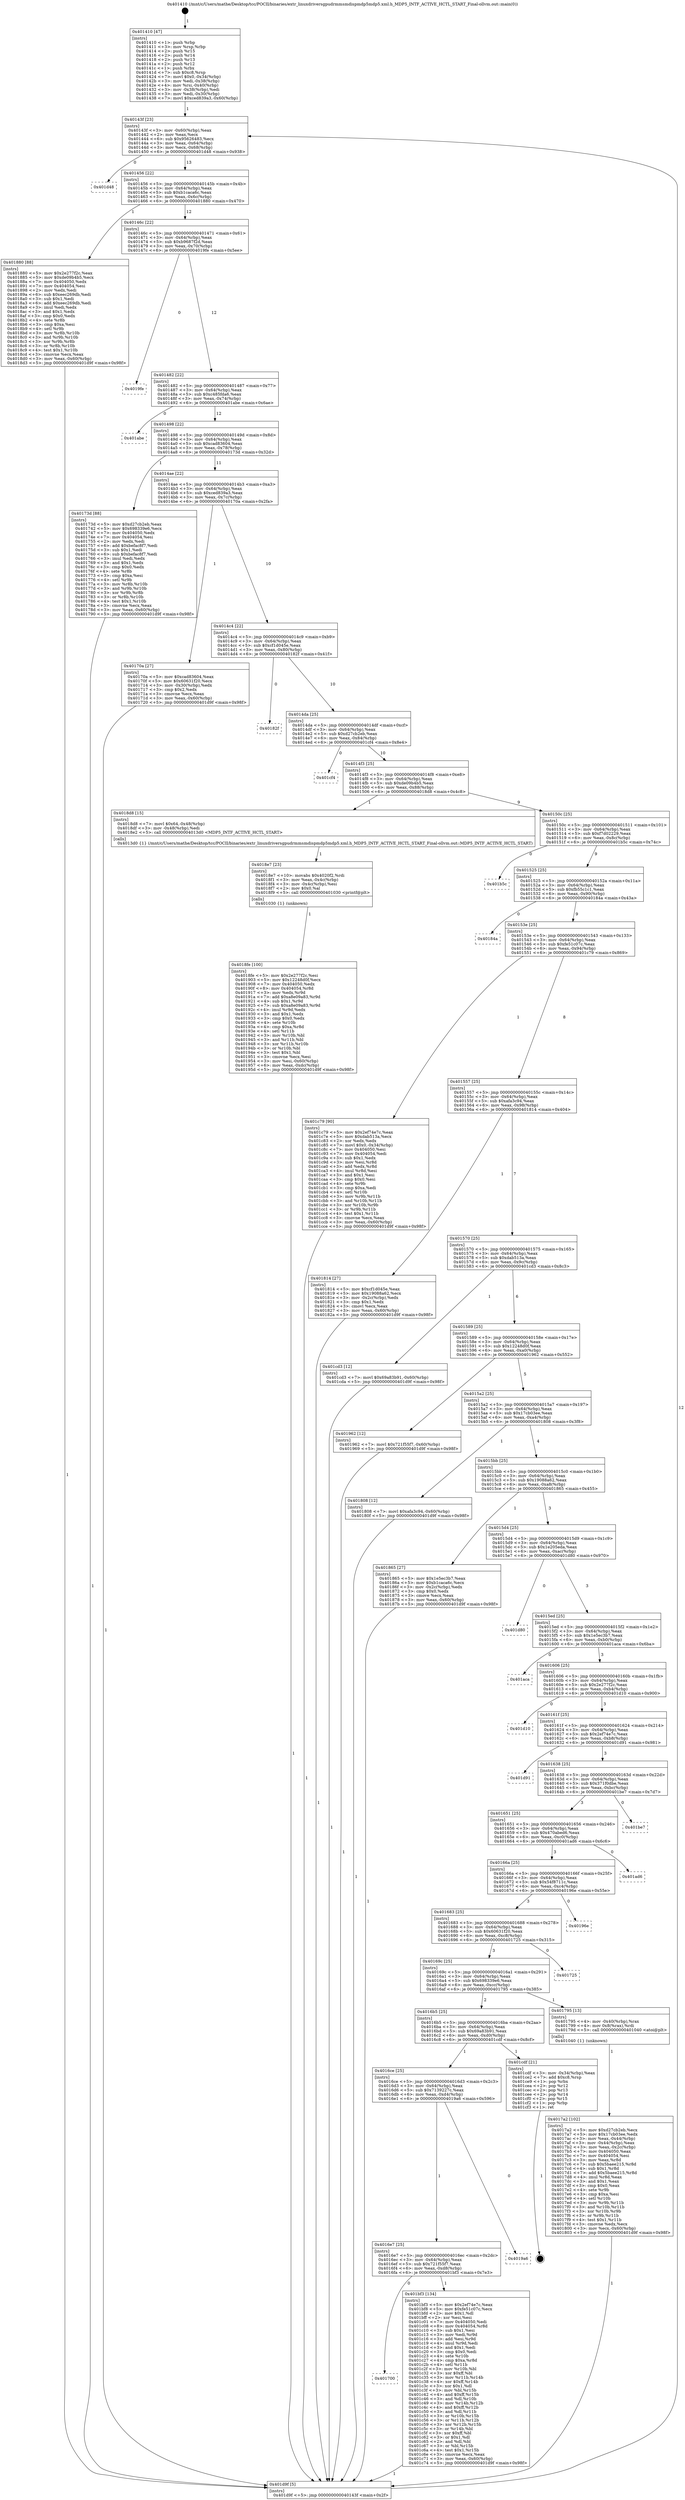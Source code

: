 digraph "0x401410" {
  label = "0x401410 (/mnt/c/Users/mathe/Desktop/tcc/POCII/binaries/extr_linuxdriversgpudrmmsmdispmdp5mdp5.xml.h_MDP5_INTF_ACTIVE_HCTL_START_Final-ollvm.out::main(0))"
  labelloc = "t"
  node[shape=record]

  Entry [label="",width=0.3,height=0.3,shape=circle,fillcolor=black,style=filled]
  "0x40143f" [label="{
     0x40143f [23]\l
     | [instrs]\l
     &nbsp;&nbsp;0x40143f \<+3\>: mov -0x60(%rbp),%eax\l
     &nbsp;&nbsp;0x401442 \<+2\>: mov %eax,%ecx\l
     &nbsp;&nbsp;0x401444 \<+6\>: sub $0x95626483,%ecx\l
     &nbsp;&nbsp;0x40144a \<+3\>: mov %eax,-0x64(%rbp)\l
     &nbsp;&nbsp;0x40144d \<+3\>: mov %ecx,-0x68(%rbp)\l
     &nbsp;&nbsp;0x401450 \<+6\>: je 0000000000401d48 \<main+0x938\>\l
  }"]
  "0x401d48" [label="{
     0x401d48\l
  }", style=dashed]
  "0x401456" [label="{
     0x401456 [22]\l
     | [instrs]\l
     &nbsp;&nbsp;0x401456 \<+5\>: jmp 000000000040145b \<main+0x4b\>\l
     &nbsp;&nbsp;0x40145b \<+3\>: mov -0x64(%rbp),%eax\l
     &nbsp;&nbsp;0x40145e \<+5\>: sub $0xb1caca6c,%eax\l
     &nbsp;&nbsp;0x401463 \<+3\>: mov %eax,-0x6c(%rbp)\l
     &nbsp;&nbsp;0x401466 \<+6\>: je 0000000000401880 \<main+0x470\>\l
  }"]
  Exit [label="",width=0.3,height=0.3,shape=circle,fillcolor=black,style=filled,peripheries=2]
  "0x401880" [label="{
     0x401880 [88]\l
     | [instrs]\l
     &nbsp;&nbsp;0x401880 \<+5\>: mov $0x2e277f2c,%eax\l
     &nbsp;&nbsp;0x401885 \<+5\>: mov $0xde09b4b5,%ecx\l
     &nbsp;&nbsp;0x40188a \<+7\>: mov 0x404050,%edx\l
     &nbsp;&nbsp;0x401891 \<+7\>: mov 0x404054,%esi\l
     &nbsp;&nbsp;0x401898 \<+2\>: mov %edx,%edi\l
     &nbsp;&nbsp;0x40189a \<+6\>: sub $0xeec269db,%edi\l
     &nbsp;&nbsp;0x4018a0 \<+3\>: sub $0x1,%edi\l
     &nbsp;&nbsp;0x4018a3 \<+6\>: add $0xeec269db,%edi\l
     &nbsp;&nbsp;0x4018a9 \<+3\>: imul %edi,%edx\l
     &nbsp;&nbsp;0x4018ac \<+3\>: and $0x1,%edx\l
     &nbsp;&nbsp;0x4018af \<+3\>: cmp $0x0,%edx\l
     &nbsp;&nbsp;0x4018b2 \<+4\>: sete %r8b\l
     &nbsp;&nbsp;0x4018b6 \<+3\>: cmp $0xa,%esi\l
     &nbsp;&nbsp;0x4018b9 \<+4\>: setl %r9b\l
     &nbsp;&nbsp;0x4018bd \<+3\>: mov %r8b,%r10b\l
     &nbsp;&nbsp;0x4018c0 \<+3\>: and %r9b,%r10b\l
     &nbsp;&nbsp;0x4018c3 \<+3\>: xor %r9b,%r8b\l
     &nbsp;&nbsp;0x4018c6 \<+3\>: or %r8b,%r10b\l
     &nbsp;&nbsp;0x4018c9 \<+4\>: test $0x1,%r10b\l
     &nbsp;&nbsp;0x4018cd \<+3\>: cmovne %ecx,%eax\l
     &nbsp;&nbsp;0x4018d0 \<+3\>: mov %eax,-0x60(%rbp)\l
     &nbsp;&nbsp;0x4018d3 \<+5\>: jmp 0000000000401d9f \<main+0x98f\>\l
  }"]
  "0x40146c" [label="{
     0x40146c [22]\l
     | [instrs]\l
     &nbsp;&nbsp;0x40146c \<+5\>: jmp 0000000000401471 \<main+0x61\>\l
     &nbsp;&nbsp;0x401471 \<+3\>: mov -0x64(%rbp),%eax\l
     &nbsp;&nbsp;0x401474 \<+5\>: sub $0xb9687f2d,%eax\l
     &nbsp;&nbsp;0x401479 \<+3\>: mov %eax,-0x70(%rbp)\l
     &nbsp;&nbsp;0x40147c \<+6\>: je 00000000004019fe \<main+0x5ee\>\l
  }"]
  "0x401700" [label="{
     0x401700\l
  }", style=dashed]
  "0x4019fe" [label="{
     0x4019fe\l
  }", style=dashed]
  "0x401482" [label="{
     0x401482 [22]\l
     | [instrs]\l
     &nbsp;&nbsp;0x401482 \<+5\>: jmp 0000000000401487 \<main+0x77\>\l
     &nbsp;&nbsp;0x401487 \<+3\>: mov -0x64(%rbp),%eax\l
     &nbsp;&nbsp;0x40148a \<+5\>: sub $0xc485fda6,%eax\l
     &nbsp;&nbsp;0x40148f \<+3\>: mov %eax,-0x74(%rbp)\l
     &nbsp;&nbsp;0x401492 \<+6\>: je 0000000000401abe \<main+0x6ae\>\l
  }"]
  "0x401bf3" [label="{
     0x401bf3 [134]\l
     | [instrs]\l
     &nbsp;&nbsp;0x401bf3 \<+5\>: mov $0x2ef74e7c,%eax\l
     &nbsp;&nbsp;0x401bf8 \<+5\>: mov $0xfe51c07c,%ecx\l
     &nbsp;&nbsp;0x401bfd \<+2\>: mov $0x1,%dl\l
     &nbsp;&nbsp;0x401bff \<+2\>: xor %esi,%esi\l
     &nbsp;&nbsp;0x401c01 \<+7\>: mov 0x404050,%edi\l
     &nbsp;&nbsp;0x401c08 \<+8\>: mov 0x404054,%r8d\l
     &nbsp;&nbsp;0x401c10 \<+3\>: sub $0x1,%esi\l
     &nbsp;&nbsp;0x401c13 \<+3\>: mov %edi,%r9d\l
     &nbsp;&nbsp;0x401c16 \<+3\>: add %esi,%r9d\l
     &nbsp;&nbsp;0x401c19 \<+4\>: imul %r9d,%edi\l
     &nbsp;&nbsp;0x401c1d \<+3\>: and $0x1,%edi\l
     &nbsp;&nbsp;0x401c20 \<+3\>: cmp $0x0,%edi\l
     &nbsp;&nbsp;0x401c23 \<+4\>: sete %r10b\l
     &nbsp;&nbsp;0x401c27 \<+4\>: cmp $0xa,%r8d\l
     &nbsp;&nbsp;0x401c2b \<+4\>: setl %r11b\l
     &nbsp;&nbsp;0x401c2f \<+3\>: mov %r10b,%bl\l
     &nbsp;&nbsp;0x401c32 \<+3\>: xor $0xff,%bl\l
     &nbsp;&nbsp;0x401c35 \<+3\>: mov %r11b,%r14b\l
     &nbsp;&nbsp;0x401c38 \<+4\>: xor $0xff,%r14b\l
     &nbsp;&nbsp;0x401c3c \<+3\>: xor $0x1,%dl\l
     &nbsp;&nbsp;0x401c3f \<+3\>: mov %bl,%r15b\l
     &nbsp;&nbsp;0x401c42 \<+4\>: and $0xff,%r15b\l
     &nbsp;&nbsp;0x401c46 \<+3\>: and %dl,%r10b\l
     &nbsp;&nbsp;0x401c49 \<+3\>: mov %r14b,%r12b\l
     &nbsp;&nbsp;0x401c4c \<+4\>: and $0xff,%r12b\l
     &nbsp;&nbsp;0x401c50 \<+3\>: and %dl,%r11b\l
     &nbsp;&nbsp;0x401c53 \<+3\>: or %r10b,%r15b\l
     &nbsp;&nbsp;0x401c56 \<+3\>: or %r11b,%r12b\l
     &nbsp;&nbsp;0x401c59 \<+3\>: xor %r12b,%r15b\l
     &nbsp;&nbsp;0x401c5c \<+3\>: or %r14b,%bl\l
     &nbsp;&nbsp;0x401c5f \<+3\>: xor $0xff,%bl\l
     &nbsp;&nbsp;0x401c62 \<+3\>: or $0x1,%dl\l
     &nbsp;&nbsp;0x401c65 \<+2\>: and %dl,%bl\l
     &nbsp;&nbsp;0x401c67 \<+3\>: or %bl,%r15b\l
     &nbsp;&nbsp;0x401c6a \<+4\>: test $0x1,%r15b\l
     &nbsp;&nbsp;0x401c6e \<+3\>: cmovne %ecx,%eax\l
     &nbsp;&nbsp;0x401c71 \<+3\>: mov %eax,-0x60(%rbp)\l
     &nbsp;&nbsp;0x401c74 \<+5\>: jmp 0000000000401d9f \<main+0x98f\>\l
  }"]
  "0x401abe" [label="{
     0x401abe\l
  }", style=dashed]
  "0x401498" [label="{
     0x401498 [22]\l
     | [instrs]\l
     &nbsp;&nbsp;0x401498 \<+5\>: jmp 000000000040149d \<main+0x8d\>\l
     &nbsp;&nbsp;0x40149d \<+3\>: mov -0x64(%rbp),%eax\l
     &nbsp;&nbsp;0x4014a0 \<+5\>: sub $0xcad83604,%eax\l
     &nbsp;&nbsp;0x4014a5 \<+3\>: mov %eax,-0x78(%rbp)\l
     &nbsp;&nbsp;0x4014a8 \<+6\>: je 000000000040173d \<main+0x32d\>\l
  }"]
  "0x4016e7" [label="{
     0x4016e7 [25]\l
     | [instrs]\l
     &nbsp;&nbsp;0x4016e7 \<+5\>: jmp 00000000004016ec \<main+0x2dc\>\l
     &nbsp;&nbsp;0x4016ec \<+3\>: mov -0x64(%rbp),%eax\l
     &nbsp;&nbsp;0x4016ef \<+5\>: sub $0x721f55f7,%eax\l
     &nbsp;&nbsp;0x4016f4 \<+6\>: mov %eax,-0xd8(%rbp)\l
     &nbsp;&nbsp;0x4016fa \<+6\>: je 0000000000401bf3 \<main+0x7e3\>\l
  }"]
  "0x40173d" [label="{
     0x40173d [88]\l
     | [instrs]\l
     &nbsp;&nbsp;0x40173d \<+5\>: mov $0xd27cb2eb,%eax\l
     &nbsp;&nbsp;0x401742 \<+5\>: mov $0x698339e6,%ecx\l
     &nbsp;&nbsp;0x401747 \<+7\>: mov 0x404050,%edx\l
     &nbsp;&nbsp;0x40174e \<+7\>: mov 0x404054,%esi\l
     &nbsp;&nbsp;0x401755 \<+2\>: mov %edx,%edi\l
     &nbsp;&nbsp;0x401757 \<+6\>: add $0xbefac8f7,%edi\l
     &nbsp;&nbsp;0x40175d \<+3\>: sub $0x1,%edi\l
     &nbsp;&nbsp;0x401760 \<+6\>: sub $0xbefac8f7,%edi\l
     &nbsp;&nbsp;0x401766 \<+3\>: imul %edi,%edx\l
     &nbsp;&nbsp;0x401769 \<+3\>: and $0x1,%edx\l
     &nbsp;&nbsp;0x40176c \<+3\>: cmp $0x0,%edx\l
     &nbsp;&nbsp;0x40176f \<+4\>: sete %r8b\l
     &nbsp;&nbsp;0x401773 \<+3\>: cmp $0xa,%esi\l
     &nbsp;&nbsp;0x401776 \<+4\>: setl %r9b\l
     &nbsp;&nbsp;0x40177a \<+3\>: mov %r8b,%r10b\l
     &nbsp;&nbsp;0x40177d \<+3\>: and %r9b,%r10b\l
     &nbsp;&nbsp;0x401780 \<+3\>: xor %r9b,%r8b\l
     &nbsp;&nbsp;0x401783 \<+3\>: or %r8b,%r10b\l
     &nbsp;&nbsp;0x401786 \<+4\>: test $0x1,%r10b\l
     &nbsp;&nbsp;0x40178a \<+3\>: cmovne %ecx,%eax\l
     &nbsp;&nbsp;0x40178d \<+3\>: mov %eax,-0x60(%rbp)\l
     &nbsp;&nbsp;0x401790 \<+5\>: jmp 0000000000401d9f \<main+0x98f\>\l
  }"]
  "0x4014ae" [label="{
     0x4014ae [22]\l
     | [instrs]\l
     &nbsp;&nbsp;0x4014ae \<+5\>: jmp 00000000004014b3 \<main+0xa3\>\l
     &nbsp;&nbsp;0x4014b3 \<+3\>: mov -0x64(%rbp),%eax\l
     &nbsp;&nbsp;0x4014b6 \<+5\>: sub $0xced839a3,%eax\l
     &nbsp;&nbsp;0x4014bb \<+3\>: mov %eax,-0x7c(%rbp)\l
     &nbsp;&nbsp;0x4014be \<+6\>: je 000000000040170a \<main+0x2fa\>\l
  }"]
  "0x4019a6" [label="{
     0x4019a6\l
  }", style=dashed]
  "0x40170a" [label="{
     0x40170a [27]\l
     | [instrs]\l
     &nbsp;&nbsp;0x40170a \<+5\>: mov $0xcad83604,%eax\l
     &nbsp;&nbsp;0x40170f \<+5\>: mov $0x60631f20,%ecx\l
     &nbsp;&nbsp;0x401714 \<+3\>: mov -0x30(%rbp),%edx\l
     &nbsp;&nbsp;0x401717 \<+3\>: cmp $0x2,%edx\l
     &nbsp;&nbsp;0x40171a \<+3\>: cmovne %ecx,%eax\l
     &nbsp;&nbsp;0x40171d \<+3\>: mov %eax,-0x60(%rbp)\l
     &nbsp;&nbsp;0x401720 \<+5\>: jmp 0000000000401d9f \<main+0x98f\>\l
  }"]
  "0x4014c4" [label="{
     0x4014c4 [22]\l
     | [instrs]\l
     &nbsp;&nbsp;0x4014c4 \<+5\>: jmp 00000000004014c9 \<main+0xb9\>\l
     &nbsp;&nbsp;0x4014c9 \<+3\>: mov -0x64(%rbp),%eax\l
     &nbsp;&nbsp;0x4014cc \<+5\>: sub $0xcf1d045e,%eax\l
     &nbsp;&nbsp;0x4014d1 \<+3\>: mov %eax,-0x80(%rbp)\l
     &nbsp;&nbsp;0x4014d4 \<+6\>: je 000000000040182f \<main+0x41f\>\l
  }"]
  "0x401d9f" [label="{
     0x401d9f [5]\l
     | [instrs]\l
     &nbsp;&nbsp;0x401d9f \<+5\>: jmp 000000000040143f \<main+0x2f\>\l
  }"]
  "0x401410" [label="{
     0x401410 [47]\l
     | [instrs]\l
     &nbsp;&nbsp;0x401410 \<+1\>: push %rbp\l
     &nbsp;&nbsp;0x401411 \<+3\>: mov %rsp,%rbp\l
     &nbsp;&nbsp;0x401414 \<+2\>: push %r15\l
     &nbsp;&nbsp;0x401416 \<+2\>: push %r14\l
     &nbsp;&nbsp;0x401418 \<+2\>: push %r13\l
     &nbsp;&nbsp;0x40141a \<+2\>: push %r12\l
     &nbsp;&nbsp;0x40141c \<+1\>: push %rbx\l
     &nbsp;&nbsp;0x40141d \<+7\>: sub $0xc8,%rsp\l
     &nbsp;&nbsp;0x401424 \<+7\>: movl $0x0,-0x34(%rbp)\l
     &nbsp;&nbsp;0x40142b \<+3\>: mov %edi,-0x38(%rbp)\l
     &nbsp;&nbsp;0x40142e \<+4\>: mov %rsi,-0x40(%rbp)\l
     &nbsp;&nbsp;0x401432 \<+3\>: mov -0x38(%rbp),%edi\l
     &nbsp;&nbsp;0x401435 \<+3\>: mov %edi,-0x30(%rbp)\l
     &nbsp;&nbsp;0x401438 \<+7\>: movl $0xced839a3,-0x60(%rbp)\l
  }"]
  "0x4016ce" [label="{
     0x4016ce [25]\l
     | [instrs]\l
     &nbsp;&nbsp;0x4016ce \<+5\>: jmp 00000000004016d3 \<main+0x2c3\>\l
     &nbsp;&nbsp;0x4016d3 \<+3\>: mov -0x64(%rbp),%eax\l
     &nbsp;&nbsp;0x4016d6 \<+5\>: sub $0x7139227c,%eax\l
     &nbsp;&nbsp;0x4016db \<+6\>: mov %eax,-0xd4(%rbp)\l
     &nbsp;&nbsp;0x4016e1 \<+6\>: je 00000000004019a6 \<main+0x596\>\l
  }"]
  "0x40182f" [label="{
     0x40182f\l
  }", style=dashed]
  "0x4014da" [label="{
     0x4014da [25]\l
     | [instrs]\l
     &nbsp;&nbsp;0x4014da \<+5\>: jmp 00000000004014df \<main+0xcf\>\l
     &nbsp;&nbsp;0x4014df \<+3\>: mov -0x64(%rbp),%eax\l
     &nbsp;&nbsp;0x4014e2 \<+5\>: sub $0xd27cb2eb,%eax\l
     &nbsp;&nbsp;0x4014e7 \<+6\>: mov %eax,-0x84(%rbp)\l
     &nbsp;&nbsp;0x4014ed \<+6\>: je 0000000000401cf4 \<main+0x8e4\>\l
  }"]
  "0x401cdf" [label="{
     0x401cdf [21]\l
     | [instrs]\l
     &nbsp;&nbsp;0x401cdf \<+3\>: mov -0x34(%rbp),%eax\l
     &nbsp;&nbsp;0x401ce2 \<+7\>: add $0xc8,%rsp\l
     &nbsp;&nbsp;0x401ce9 \<+1\>: pop %rbx\l
     &nbsp;&nbsp;0x401cea \<+2\>: pop %r12\l
     &nbsp;&nbsp;0x401cec \<+2\>: pop %r13\l
     &nbsp;&nbsp;0x401cee \<+2\>: pop %r14\l
     &nbsp;&nbsp;0x401cf0 \<+2\>: pop %r15\l
     &nbsp;&nbsp;0x401cf2 \<+1\>: pop %rbp\l
     &nbsp;&nbsp;0x401cf3 \<+1\>: ret\l
  }"]
  "0x401cf4" [label="{
     0x401cf4\l
  }", style=dashed]
  "0x4014f3" [label="{
     0x4014f3 [25]\l
     | [instrs]\l
     &nbsp;&nbsp;0x4014f3 \<+5\>: jmp 00000000004014f8 \<main+0xe8\>\l
     &nbsp;&nbsp;0x4014f8 \<+3\>: mov -0x64(%rbp),%eax\l
     &nbsp;&nbsp;0x4014fb \<+5\>: sub $0xde09b4b5,%eax\l
     &nbsp;&nbsp;0x401500 \<+6\>: mov %eax,-0x88(%rbp)\l
     &nbsp;&nbsp;0x401506 \<+6\>: je 00000000004018d8 \<main+0x4c8\>\l
  }"]
  "0x4018fe" [label="{
     0x4018fe [100]\l
     | [instrs]\l
     &nbsp;&nbsp;0x4018fe \<+5\>: mov $0x2e277f2c,%esi\l
     &nbsp;&nbsp;0x401903 \<+5\>: mov $0x12248d0f,%ecx\l
     &nbsp;&nbsp;0x401908 \<+7\>: mov 0x404050,%edx\l
     &nbsp;&nbsp;0x40190f \<+8\>: mov 0x404054,%r8d\l
     &nbsp;&nbsp;0x401917 \<+3\>: mov %edx,%r9d\l
     &nbsp;&nbsp;0x40191a \<+7\>: add $0xa8e09a83,%r9d\l
     &nbsp;&nbsp;0x401921 \<+4\>: sub $0x1,%r9d\l
     &nbsp;&nbsp;0x401925 \<+7\>: sub $0xa8e09a83,%r9d\l
     &nbsp;&nbsp;0x40192c \<+4\>: imul %r9d,%edx\l
     &nbsp;&nbsp;0x401930 \<+3\>: and $0x1,%edx\l
     &nbsp;&nbsp;0x401933 \<+3\>: cmp $0x0,%edx\l
     &nbsp;&nbsp;0x401936 \<+4\>: sete %r10b\l
     &nbsp;&nbsp;0x40193a \<+4\>: cmp $0xa,%r8d\l
     &nbsp;&nbsp;0x40193e \<+4\>: setl %r11b\l
     &nbsp;&nbsp;0x401942 \<+3\>: mov %r10b,%bl\l
     &nbsp;&nbsp;0x401945 \<+3\>: and %r11b,%bl\l
     &nbsp;&nbsp;0x401948 \<+3\>: xor %r11b,%r10b\l
     &nbsp;&nbsp;0x40194b \<+3\>: or %r10b,%bl\l
     &nbsp;&nbsp;0x40194e \<+3\>: test $0x1,%bl\l
     &nbsp;&nbsp;0x401951 \<+3\>: cmovne %ecx,%esi\l
     &nbsp;&nbsp;0x401954 \<+3\>: mov %esi,-0x60(%rbp)\l
     &nbsp;&nbsp;0x401957 \<+6\>: mov %eax,-0xdc(%rbp)\l
     &nbsp;&nbsp;0x40195d \<+5\>: jmp 0000000000401d9f \<main+0x98f\>\l
  }"]
  "0x4018d8" [label="{
     0x4018d8 [15]\l
     | [instrs]\l
     &nbsp;&nbsp;0x4018d8 \<+7\>: movl $0x64,-0x48(%rbp)\l
     &nbsp;&nbsp;0x4018df \<+3\>: mov -0x48(%rbp),%edi\l
     &nbsp;&nbsp;0x4018e2 \<+5\>: call 00000000004013d0 \<MDP5_INTF_ACTIVE_HCTL_START\>\l
     | [calls]\l
     &nbsp;&nbsp;0x4013d0 \{1\} (/mnt/c/Users/mathe/Desktop/tcc/POCII/binaries/extr_linuxdriversgpudrmmsmdispmdp5mdp5.xml.h_MDP5_INTF_ACTIVE_HCTL_START_Final-ollvm.out::MDP5_INTF_ACTIVE_HCTL_START)\l
  }"]
  "0x40150c" [label="{
     0x40150c [25]\l
     | [instrs]\l
     &nbsp;&nbsp;0x40150c \<+5\>: jmp 0000000000401511 \<main+0x101\>\l
     &nbsp;&nbsp;0x401511 \<+3\>: mov -0x64(%rbp),%eax\l
     &nbsp;&nbsp;0x401514 \<+5\>: sub $0xf7d02229,%eax\l
     &nbsp;&nbsp;0x401519 \<+6\>: mov %eax,-0x8c(%rbp)\l
     &nbsp;&nbsp;0x40151f \<+6\>: je 0000000000401b5c \<main+0x74c\>\l
  }"]
  "0x4018e7" [label="{
     0x4018e7 [23]\l
     | [instrs]\l
     &nbsp;&nbsp;0x4018e7 \<+10\>: movabs $0x4020f2,%rdi\l
     &nbsp;&nbsp;0x4018f1 \<+3\>: mov %eax,-0x4c(%rbp)\l
     &nbsp;&nbsp;0x4018f4 \<+3\>: mov -0x4c(%rbp),%esi\l
     &nbsp;&nbsp;0x4018f7 \<+2\>: mov $0x0,%al\l
     &nbsp;&nbsp;0x4018f9 \<+5\>: call 0000000000401030 \<printf@plt\>\l
     | [calls]\l
     &nbsp;&nbsp;0x401030 \{1\} (unknown)\l
  }"]
  "0x401b5c" [label="{
     0x401b5c\l
  }", style=dashed]
  "0x401525" [label="{
     0x401525 [25]\l
     | [instrs]\l
     &nbsp;&nbsp;0x401525 \<+5\>: jmp 000000000040152a \<main+0x11a\>\l
     &nbsp;&nbsp;0x40152a \<+3\>: mov -0x64(%rbp),%eax\l
     &nbsp;&nbsp;0x40152d \<+5\>: sub $0xfb55c1c1,%eax\l
     &nbsp;&nbsp;0x401532 \<+6\>: mov %eax,-0x90(%rbp)\l
     &nbsp;&nbsp;0x401538 \<+6\>: je 000000000040184a \<main+0x43a\>\l
  }"]
  "0x4017a2" [label="{
     0x4017a2 [102]\l
     | [instrs]\l
     &nbsp;&nbsp;0x4017a2 \<+5\>: mov $0xd27cb2eb,%ecx\l
     &nbsp;&nbsp;0x4017a7 \<+5\>: mov $0x17cb03ee,%edx\l
     &nbsp;&nbsp;0x4017ac \<+3\>: mov %eax,-0x44(%rbp)\l
     &nbsp;&nbsp;0x4017af \<+3\>: mov -0x44(%rbp),%eax\l
     &nbsp;&nbsp;0x4017b2 \<+3\>: mov %eax,-0x2c(%rbp)\l
     &nbsp;&nbsp;0x4017b5 \<+7\>: mov 0x404050,%eax\l
     &nbsp;&nbsp;0x4017bc \<+7\>: mov 0x404054,%esi\l
     &nbsp;&nbsp;0x4017c3 \<+3\>: mov %eax,%r8d\l
     &nbsp;&nbsp;0x4017c6 \<+7\>: sub $0x5baee215,%r8d\l
     &nbsp;&nbsp;0x4017cd \<+4\>: sub $0x1,%r8d\l
     &nbsp;&nbsp;0x4017d1 \<+7\>: add $0x5baee215,%r8d\l
     &nbsp;&nbsp;0x4017d8 \<+4\>: imul %r8d,%eax\l
     &nbsp;&nbsp;0x4017dc \<+3\>: and $0x1,%eax\l
     &nbsp;&nbsp;0x4017df \<+3\>: cmp $0x0,%eax\l
     &nbsp;&nbsp;0x4017e2 \<+4\>: sete %r9b\l
     &nbsp;&nbsp;0x4017e6 \<+3\>: cmp $0xa,%esi\l
     &nbsp;&nbsp;0x4017e9 \<+4\>: setl %r10b\l
     &nbsp;&nbsp;0x4017ed \<+3\>: mov %r9b,%r11b\l
     &nbsp;&nbsp;0x4017f0 \<+3\>: and %r10b,%r11b\l
     &nbsp;&nbsp;0x4017f3 \<+3\>: xor %r10b,%r9b\l
     &nbsp;&nbsp;0x4017f6 \<+3\>: or %r9b,%r11b\l
     &nbsp;&nbsp;0x4017f9 \<+4\>: test $0x1,%r11b\l
     &nbsp;&nbsp;0x4017fd \<+3\>: cmovne %edx,%ecx\l
     &nbsp;&nbsp;0x401800 \<+3\>: mov %ecx,-0x60(%rbp)\l
     &nbsp;&nbsp;0x401803 \<+5\>: jmp 0000000000401d9f \<main+0x98f\>\l
  }"]
  "0x40184a" [label="{
     0x40184a\l
  }", style=dashed]
  "0x40153e" [label="{
     0x40153e [25]\l
     | [instrs]\l
     &nbsp;&nbsp;0x40153e \<+5\>: jmp 0000000000401543 \<main+0x133\>\l
     &nbsp;&nbsp;0x401543 \<+3\>: mov -0x64(%rbp),%eax\l
     &nbsp;&nbsp;0x401546 \<+5\>: sub $0xfe51c07c,%eax\l
     &nbsp;&nbsp;0x40154b \<+6\>: mov %eax,-0x94(%rbp)\l
     &nbsp;&nbsp;0x401551 \<+6\>: je 0000000000401c79 \<main+0x869\>\l
  }"]
  "0x4016b5" [label="{
     0x4016b5 [25]\l
     | [instrs]\l
     &nbsp;&nbsp;0x4016b5 \<+5\>: jmp 00000000004016ba \<main+0x2aa\>\l
     &nbsp;&nbsp;0x4016ba \<+3\>: mov -0x64(%rbp),%eax\l
     &nbsp;&nbsp;0x4016bd \<+5\>: sub $0x69a83b91,%eax\l
     &nbsp;&nbsp;0x4016c2 \<+6\>: mov %eax,-0xd0(%rbp)\l
     &nbsp;&nbsp;0x4016c8 \<+6\>: je 0000000000401cdf \<main+0x8cf\>\l
  }"]
  "0x401c79" [label="{
     0x401c79 [90]\l
     | [instrs]\l
     &nbsp;&nbsp;0x401c79 \<+5\>: mov $0x2ef74e7c,%eax\l
     &nbsp;&nbsp;0x401c7e \<+5\>: mov $0xdab513a,%ecx\l
     &nbsp;&nbsp;0x401c83 \<+2\>: xor %edx,%edx\l
     &nbsp;&nbsp;0x401c85 \<+7\>: movl $0x0,-0x34(%rbp)\l
     &nbsp;&nbsp;0x401c8c \<+7\>: mov 0x404050,%esi\l
     &nbsp;&nbsp;0x401c93 \<+7\>: mov 0x404054,%edi\l
     &nbsp;&nbsp;0x401c9a \<+3\>: sub $0x1,%edx\l
     &nbsp;&nbsp;0x401c9d \<+3\>: mov %esi,%r8d\l
     &nbsp;&nbsp;0x401ca0 \<+3\>: add %edx,%r8d\l
     &nbsp;&nbsp;0x401ca3 \<+4\>: imul %r8d,%esi\l
     &nbsp;&nbsp;0x401ca7 \<+3\>: and $0x1,%esi\l
     &nbsp;&nbsp;0x401caa \<+3\>: cmp $0x0,%esi\l
     &nbsp;&nbsp;0x401cad \<+4\>: sete %r9b\l
     &nbsp;&nbsp;0x401cb1 \<+3\>: cmp $0xa,%edi\l
     &nbsp;&nbsp;0x401cb4 \<+4\>: setl %r10b\l
     &nbsp;&nbsp;0x401cb8 \<+3\>: mov %r9b,%r11b\l
     &nbsp;&nbsp;0x401cbb \<+3\>: and %r10b,%r11b\l
     &nbsp;&nbsp;0x401cbe \<+3\>: xor %r10b,%r9b\l
     &nbsp;&nbsp;0x401cc1 \<+3\>: or %r9b,%r11b\l
     &nbsp;&nbsp;0x401cc4 \<+4\>: test $0x1,%r11b\l
     &nbsp;&nbsp;0x401cc8 \<+3\>: cmovne %ecx,%eax\l
     &nbsp;&nbsp;0x401ccb \<+3\>: mov %eax,-0x60(%rbp)\l
     &nbsp;&nbsp;0x401cce \<+5\>: jmp 0000000000401d9f \<main+0x98f\>\l
  }"]
  "0x401557" [label="{
     0x401557 [25]\l
     | [instrs]\l
     &nbsp;&nbsp;0x401557 \<+5\>: jmp 000000000040155c \<main+0x14c\>\l
     &nbsp;&nbsp;0x40155c \<+3\>: mov -0x64(%rbp),%eax\l
     &nbsp;&nbsp;0x40155f \<+5\>: sub $0xafa3c94,%eax\l
     &nbsp;&nbsp;0x401564 \<+6\>: mov %eax,-0x98(%rbp)\l
     &nbsp;&nbsp;0x40156a \<+6\>: je 0000000000401814 \<main+0x404\>\l
  }"]
  "0x401795" [label="{
     0x401795 [13]\l
     | [instrs]\l
     &nbsp;&nbsp;0x401795 \<+4\>: mov -0x40(%rbp),%rax\l
     &nbsp;&nbsp;0x401799 \<+4\>: mov 0x8(%rax),%rdi\l
     &nbsp;&nbsp;0x40179d \<+5\>: call 0000000000401040 \<atoi@plt\>\l
     | [calls]\l
     &nbsp;&nbsp;0x401040 \{1\} (unknown)\l
  }"]
  "0x401814" [label="{
     0x401814 [27]\l
     | [instrs]\l
     &nbsp;&nbsp;0x401814 \<+5\>: mov $0xcf1d045e,%eax\l
     &nbsp;&nbsp;0x401819 \<+5\>: mov $0x19088a62,%ecx\l
     &nbsp;&nbsp;0x40181e \<+3\>: mov -0x2c(%rbp),%edx\l
     &nbsp;&nbsp;0x401821 \<+3\>: cmp $0x1,%edx\l
     &nbsp;&nbsp;0x401824 \<+3\>: cmovl %ecx,%eax\l
     &nbsp;&nbsp;0x401827 \<+3\>: mov %eax,-0x60(%rbp)\l
     &nbsp;&nbsp;0x40182a \<+5\>: jmp 0000000000401d9f \<main+0x98f\>\l
  }"]
  "0x401570" [label="{
     0x401570 [25]\l
     | [instrs]\l
     &nbsp;&nbsp;0x401570 \<+5\>: jmp 0000000000401575 \<main+0x165\>\l
     &nbsp;&nbsp;0x401575 \<+3\>: mov -0x64(%rbp),%eax\l
     &nbsp;&nbsp;0x401578 \<+5\>: sub $0xdab513a,%eax\l
     &nbsp;&nbsp;0x40157d \<+6\>: mov %eax,-0x9c(%rbp)\l
     &nbsp;&nbsp;0x401583 \<+6\>: je 0000000000401cd3 \<main+0x8c3\>\l
  }"]
  "0x40169c" [label="{
     0x40169c [25]\l
     | [instrs]\l
     &nbsp;&nbsp;0x40169c \<+5\>: jmp 00000000004016a1 \<main+0x291\>\l
     &nbsp;&nbsp;0x4016a1 \<+3\>: mov -0x64(%rbp),%eax\l
     &nbsp;&nbsp;0x4016a4 \<+5\>: sub $0x698339e6,%eax\l
     &nbsp;&nbsp;0x4016a9 \<+6\>: mov %eax,-0xcc(%rbp)\l
     &nbsp;&nbsp;0x4016af \<+6\>: je 0000000000401795 \<main+0x385\>\l
  }"]
  "0x401cd3" [label="{
     0x401cd3 [12]\l
     | [instrs]\l
     &nbsp;&nbsp;0x401cd3 \<+7\>: movl $0x69a83b91,-0x60(%rbp)\l
     &nbsp;&nbsp;0x401cda \<+5\>: jmp 0000000000401d9f \<main+0x98f\>\l
  }"]
  "0x401589" [label="{
     0x401589 [25]\l
     | [instrs]\l
     &nbsp;&nbsp;0x401589 \<+5\>: jmp 000000000040158e \<main+0x17e\>\l
     &nbsp;&nbsp;0x40158e \<+3\>: mov -0x64(%rbp),%eax\l
     &nbsp;&nbsp;0x401591 \<+5\>: sub $0x12248d0f,%eax\l
     &nbsp;&nbsp;0x401596 \<+6\>: mov %eax,-0xa0(%rbp)\l
     &nbsp;&nbsp;0x40159c \<+6\>: je 0000000000401962 \<main+0x552\>\l
  }"]
  "0x401725" [label="{
     0x401725\l
  }", style=dashed]
  "0x401962" [label="{
     0x401962 [12]\l
     | [instrs]\l
     &nbsp;&nbsp;0x401962 \<+7\>: movl $0x721f55f7,-0x60(%rbp)\l
     &nbsp;&nbsp;0x401969 \<+5\>: jmp 0000000000401d9f \<main+0x98f\>\l
  }"]
  "0x4015a2" [label="{
     0x4015a2 [25]\l
     | [instrs]\l
     &nbsp;&nbsp;0x4015a2 \<+5\>: jmp 00000000004015a7 \<main+0x197\>\l
     &nbsp;&nbsp;0x4015a7 \<+3\>: mov -0x64(%rbp),%eax\l
     &nbsp;&nbsp;0x4015aa \<+5\>: sub $0x17cb03ee,%eax\l
     &nbsp;&nbsp;0x4015af \<+6\>: mov %eax,-0xa4(%rbp)\l
     &nbsp;&nbsp;0x4015b5 \<+6\>: je 0000000000401808 \<main+0x3f8\>\l
  }"]
  "0x401683" [label="{
     0x401683 [25]\l
     | [instrs]\l
     &nbsp;&nbsp;0x401683 \<+5\>: jmp 0000000000401688 \<main+0x278\>\l
     &nbsp;&nbsp;0x401688 \<+3\>: mov -0x64(%rbp),%eax\l
     &nbsp;&nbsp;0x40168b \<+5\>: sub $0x60631f20,%eax\l
     &nbsp;&nbsp;0x401690 \<+6\>: mov %eax,-0xc8(%rbp)\l
     &nbsp;&nbsp;0x401696 \<+6\>: je 0000000000401725 \<main+0x315\>\l
  }"]
  "0x401808" [label="{
     0x401808 [12]\l
     | [instrs]\l
     &nbsp;&nbsp;0x401808 \<+7\>: movl $0xafa3c94,-0x60(%rbp)\l
     &nbsp;&nbsp;0x40180f \<+5\>: jmp 0000000000401d9f \<main+0x98f\>\l
  }"]
  "0x4015bb" [label="{
     0x4015bb [25]\l
     | [instrs]\l
     &nbsp;&nbsp;0x4015bb \<+5\>: jmp 00000000004015c0 \<main+0x1b0\>\l
     &nbsp;&nbsp;0x4015c0 \<+3\>: mov -0x64(%rbp),%eax\l
     &nbsp;&nbsp;0x4015c3 \<+5\>: sub $0x19088a62,%eax\l
     &nbsp;&nbsp;0x4015c8 \<+6\>: mov %eax,-0xa8(%rbp)\l
     &nbsp;&nbsp;0x4015ce \<+6\>: je 0000000000401865 \<main+0x455\>\l
  }"]
  "0x40196e" [label="{
     0x40196e\l
  }", style=dashed]
  "0x401865" [label="{
     0x401865 [27]\l
     | [instrs]\l
     &nbsp;&nbsp;0x401865 \<+5\>: mov $0x1e5ec3b7,%eax\l
     &nbsp;&nbsp;0x40186a \<+5\>: mov $0xb1caca6c,%ecx\l
     &nbsp;&nbsp;0x40186f \<+3\>: mov -0x2c(%rbp),%edx\l
     &nbsp;&nbsp;0x401872 \<+3\>: cmp $0x0,%edx\l
     &nbsp;&nbsp;0x401875 \<+3\>: cmove %ecx,%eax\l
     &nbsp;&nbsp;0x401878 \<+3\>: mov %eax,-0x60(%rbp)\l
     &nbsp;&nbsp;0x40187b \<+5\>: jmp 0000000000401d9f \<main+0x98f\>\l
  }"]
  "0x4015d4" [label="{
     0x4015d4 [25]\l
     | [instrs]\l
     &nbsp;&nbsp;0x4015d4 \<+5\>: jmp 00000000004015d9 \<main+0x1c9\>\l
     &nbsp;&nbsp;0x4015d9 \<+3\>: mov -0x64(%rbp),%eax\l
     &nbsp;&nbsp;0x4015dc \<+5\>: sub $0x1e205eda,%eax\l
     &nbsp;&nbsp;0x4015e1 \<+6\>: mov %eax,-0xac(%rbp)\l
     &nbsp;&nbsp;0x4015e7 \<+6\>: je 0000000000401d80 \<main+0x970\>\l
  }"]
  "0x40166a" [label="{
     0x40166a [25]\l
     | [instrs]\l
     &nbsp;&nbsp;0x40166a \<+5\>: jmp 000000000040166f \<main+0x25f\>\l
     &nbsp;&nbsp;0x40166f \<+3\>: mov -0x64(%rbp),%eax\l
     &nbsp;&nbsp;0x401672 \<+5\>: sub $0x54f8711c,%eax\l
     &nbsp;&nbsp;0x401677 \<+6\>: mov %eax,-0xc4(%rbp)\l
     &nbsp;&nbsp;0x40167d \<+6\>: je 000000000040196e \<main+0x55e\>\l
  }"]
  "0x401d80" [label="{
     0x401d80\l
  }", style=dashed]
  "0x4015ed" [label="{
     0x4015ed [25]\l
     | [instrs]\l
     &nbsp;&nbsp;0x4015ed \<+5\>: jmp 00000000004015f2 \<main+0x1e2\>\l
     &nbsp;&nbsp;0x4015f2 \<+3\>: mov -0x64(%rbp),%eax\l
     &nbsp;&nbsp;0x4015f5 \<+5\>: sub $0x1e5ec3b7,%eax\l
     &nbsp;&nbsp;0x4015fa \<+6\>: mov %eax,-0xb0(%rbp)\l
     &nbsp;&nbsp;0x401600 \<+6\>: je 0000000000401aca \<main+0x6ba\>\l
  }"]
  "0x401ad6" [label="{
     0x401ad6\l
  }", style=dashed]
  "0x401aca" [label="{
     0x401aca\l
  }", style=dashed]
  "0x401606" [label="{
     0x401606 [25]\l
     | [instrs]\l
     &nbsp;&nbsp;0x401606 \<+5\>: jmp 000000000040160b \<main+0x1fb\>\l
     &nbsp;&nbsp;0x40160b \<+3\>: mov -0x64(%rbp),%eax\l
     &nbsp;&nbsp;0x40160e \<+5\>: sub $0x2e277f2c,%eax\l
     &nbsp;&nbsp;0x401613 \<+6\>: mov %eax,-0xb4(%rbp)\l
     &nbsp;&nbsp;0x401619 \<+6\>: je 0000000000401d10 \<main+0x900\>\l
  }"]
  "0x401651" [label="{
     0x401651 [25]\l
     | [instrs]\l
     &nbsp;&nbsp;0x401651 \<+5\>: jmp 0000000000401656 \<main+0x246\>\l
     &nbsp;&nbsp;0x401656 \<+3\>: mov -0x64(%rbp),%eax\l
     &nbsp;&nbsp;0x401659 \<+5\>: sub $0x470abed6,%eax\l
     &nbsp;&nbsp;0x40165e \<+6\>: mov %eax,-0xc0(%rbp)\l
     &nbsp;&nbsp;0x401664 \<+6\>: je 0000000000401ad6 \<main+0x6c6\>\l
  }"]
  "0x401d10" [label="{
     0x401d10\l
  }", style=dashed]
  "0x40161f" [label="{
     0x40161f [25]\l
     | [instrs]\l
     &nbsp;&nbsp;0x40161f \<+5\>: jmp 0000000000401624 \<main+0x214\>\l
     &nbsp;&nbsp;0x401624 \<+3\>: mov -0x64(%rbp),%eax\l
     &nbsp;&nbsp;0x401627 \<+5\>: sub $0x2ef74e7c,%eax\l
     &nbsp;&nbsp;0x40162c \<+6\>: mov %eax,-0xb8(%rbp)\l
     &nbsp;&nbsp;0x401632 \<+6\>: je 0000000000401d91 \<main+0x981\>\l
  }"]
  "0x401be7" [label="{
     0x401be7\l
  }", style=dashed]
  "0x401d91" [label="{
     0x401d91\l
  }", style=dashed]
  "0x401638" [label="{
     0x401638 [25]\l
     | [instrs]\l
     &nbsp;&nbsp;0x401638 \<+5\>: jmp 000000000040163d \<main+0x22d\>\l
     &nbsp;&nbsp;0x40163d \<+3\>: mov -0x64(%rbp),%eax\l
     &nbsp;&nbsp;0x401640 \<+5\>: sub $0x371f0dbe,%eax\l
     &nbsp;&nbsp;0x401645 \<+6\>: mov %eax,-0xbc(%rbp)\l
     &nbsp;&nbsp;0x40164b \<+6\>: je 0000000000401be7 \<main+0x7d7\>\l
  }"]
  Entry -> "0x401410" [label=" 1"]
  "0x40143f" -> "0x401d48" [label=" 0"]
  "0x40143f" -> "0x401456" [label=" 13"]
  "0x401cdf" -> Exit [label=" 1"]
  "0x401456" -> "0x401880" [label=" 1"]
  "0x401456" -> "0x40146c" [label=" 12"]
  "0x401cd3" -> "0x401d9f" [label=" 1"]
  "0x40146c" -> "0x4019fe" [label=" 0"]
  "0x40146c" -> "0x401482" [label=" 12"]
  "0x401c79" -> "0x401d9f" [label=" 1"]
  "0x401482" -> "0x401abe" [label=" 0"]
  "0x401482" -> "0x401498" [label=" 12"]
  "0x401bf3" -> "0x401d9f" [label=" 1"]
  "0x401498" -> "0x40173d" [label=" 1"]
  "0x401498" -> "0x4014ae" [label=" 11"]
  "0x4016e7" -> "0x401bf3" [label=" 1"]
  "0x4014ae" -> "0x40170a" [label=" 1"]
  "0x4014ae" -> "0x4014c4" [label=" 10"]
  "0x40170a" -> "0x401d9f" [label=" 1"]
  "0x401410" -> "0x40143f" [label=" 1"]
  "0x401d9f" -> "0x40143f" [label=" 12"]
  "0x40173d" -> "0x401d9f" [label=" 1"]
  "0x4016e7" -> "0x401700" [label=" 0"]
  "0x4014c4" -> "0x40182f" [label=" 0"]
  "0x4014c4" -> "0x4014da" [label=" 10"]
  "0x4016ce" -> "0x4019a6" [label=" 0"]
  "0x4014da" -> "0x401cf4" [label=" 0"]
  "0x4014da" -> "0x4014f3" [label=" 10"]
  "0x4016ce" -> "0x4016e7" [label=" 1"]
  "0x4014f3" -> "0x4018d8" [label=" 1"]
  "0x4014f3" -> "0x40150c" [label=" 9"]
  "0x4016b5" -> "0x401cdf" [label=" 1"]
  "0x40150c" -> "0x401b5c" [label=" 0"]
  "0x40150c" -> "0x401525" [label=" 9"]
  "0x4016b5" -> "0x4016ce" [label=" 1"]
  "0x401525" -> "0x40184a" [label=" 0"]
  "0x401525" -> "0x40153e" [label=" 9"]
  "0x401962" -> "0x401d9f" [label=" 1"]
  "0x40153e" -> "0x401c79" [label=" 1"]
  "0x40153e" -> "0x401557" [label=" 8"]
  "0x4018fe" -> "0x401d9f" [label=" 1"]
  "0x401557" -> "0x401814" [label=" 1"]
  "0x401557" -> "0x401570" [label=" 7"]
  "0x4018e7" -> "0x4018fe" [label=" 1"]
  "0x401570" -> "0x401cd3" [label=" 1"]
  "0x401570" -> "0x401589" [label=" 6"]
  "0x401880" -> "0x401d9f" [label=" 1"]
  "0x401589" -> "0x401962" [label=" 1"]
  "0x401589" -> "0x4015a2" [label=" 5"]
  "0x401865" -> "0x401d9f" [label=" 1"]
  "0x4015a2" -> "0x401808" [label=" 1"]
  "0x4015a2" -> "0x4015bb" [label=" 4"]
  "0x401808" -> "0x401d9f" [label=" 1"]
  "0x4015bb" -> "0x401865" [label=" 1"]
  "0x4015bb" -> "0x4015d4" [label=" 3"]
  "0x4017a2" -> "0x401d9f" [label=" 1"]
  "0x4015d4" -> "0x401d80" [label=" 0"]
  "0x4015d4" -> "0x4015ed" [label=" 3"]
  "0x40169c" -> "0x4016b5" [label=" 2"]
  "0x4015ed" -> "0x401aca" [label=" 0"]
  "0x4015ed" -> "0x401606" [label=" 3"]
  "0x40169c" -> "0x401795" [label=" 1"]
  "0x401606" -> "0x401d10" [label=" 0"]
  "0x401606" -> "0x40161f" [label=" 3"]
  "0x401683" -> "0x40169c" [label=" 3"]
  "0x40161f" -> "0x401d91" [label=" 0"]
  "0x40161f" -> "0x401638" [label=" 3"]
  "0x401683" -> "0x401725" [label=" 0"]
  "0x401638" -> "0x401be7" [label=" 0"]
  "0x401638" -> "0x401651" [label=" 3"]
  "0x4018d8" -> "0x4018e7" [label=" 1"]
  "0x401651" -> "0x401ad6" [label=" 0"]
  "0x401651" -> "0x40166a" [label=" 3"]
  "0x401795" -> "0x4017a2" [label=" 1"]
  "0x40166a" -> "0x40196e" [label=" 0"]
  "0x40166a" -> "0x401683" [label=" 3"]
  "0x401814" -> "0x401d9f" [label=" 1"]
}
